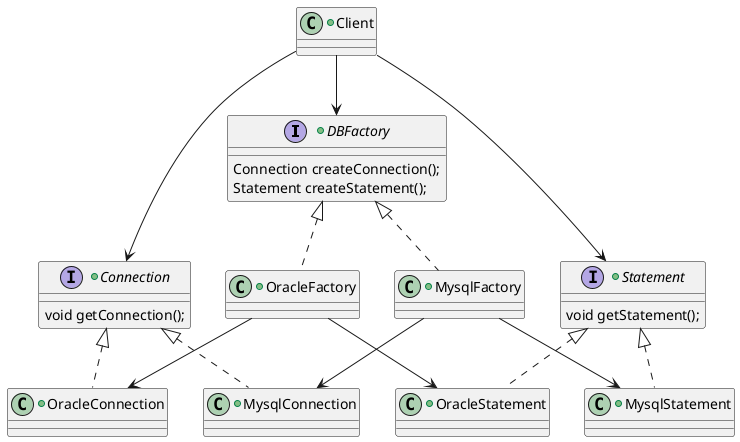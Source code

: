 @startuml
+interface DBFactory {
    Connection createConnection();
    Statement createStatement();
}
+class MysqlFactory implements DBFactory {

}
+class OracleFactory implements DBFactory {

}
 +interface Connection {
    void getConnection();
}
+class MysqlConnection implements Connection {
}
+class OracleConnection implements Connection {
}
+interface Statement {
    void getStatement();
}
+class MysqlStatement implements Statement {
}
+class OracleStatement implements Statement {
}
+class Client {
}
MysqlFactory -->MysqlConnection
MysqlFactory -->MysqlStatement
OracleFactory -->OracleConnection
OracleFactory -->OracleStatement
Client -->DBFactory
Client -->Connection
Client -->Statement
@enduml